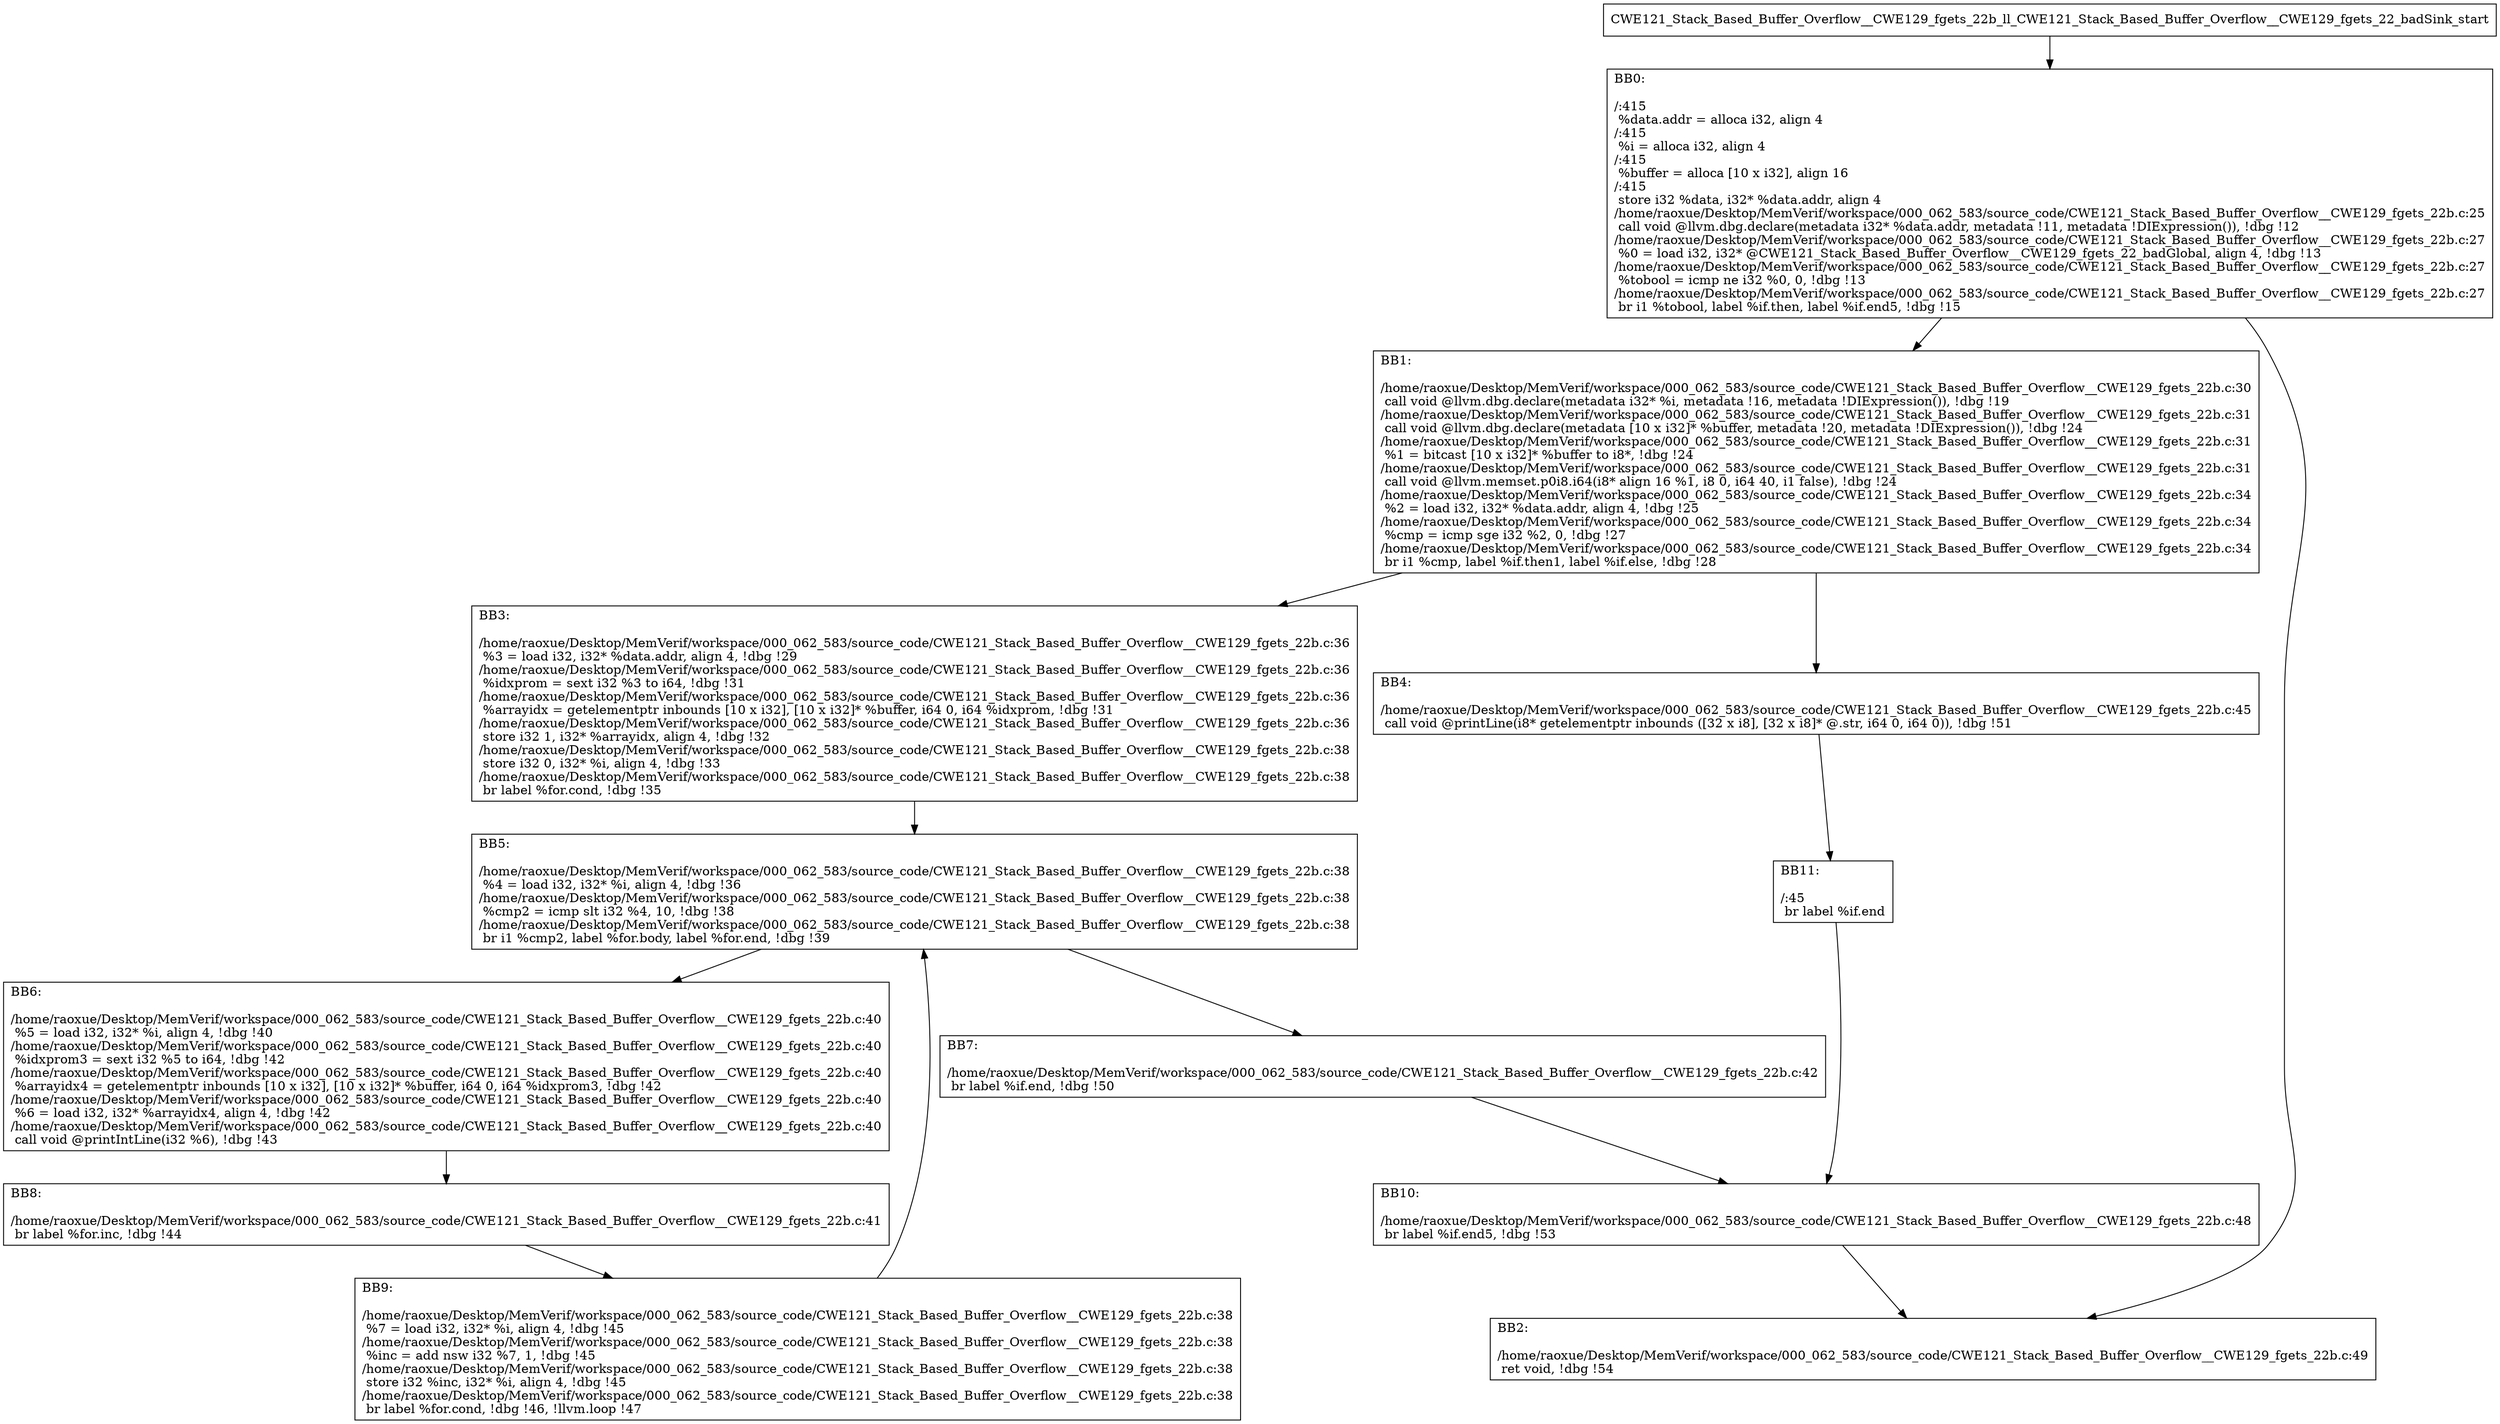 digraph "CFG for'CWE121_Stack_Based_Buffer_Overflow__CWE129_fgets_22b_ll_CWE121_Stack_Based_Buffer_Overflow__CWE129_fgets_22_badSink' function" {
	BBCWE121_Stack_Based_Buffer_Overflow__CWE129_fgets_22b_ll_CWE121_Stack_Based_Buffer_Overflow__CWE129_fgets_22_badSink_start[shape=record,label="{CWE121_Stack_Based_Buffer_Overflow__CWE129_fgets_22b_ll_CWE121_Stack_Based_Buffer_Overflow__CWE129_fgets_22_badSink_start}"];
	BBCWE121_Stack_Based_Buffer_Overflow__CWE129_fgets_22b_ll_CWE121_Stack_Based_Buffer_Overflow__CWE129_fgets_22_badSink_start-> CWE121_Stack_Based_Buffer_Overflow__CWE129_fgets_22b_ll_CWE121_Stack_Based_Buffer_Overflow__CWE129_fgets_22_badSinkBB0;
	CWE121_Stack_Based_Buffer_Overflow__CWE129_fgets_22b_ll_CWE121_Stack_Based_Buffer_Overflow__CWE129_fgets_22_badSinkBB0 [shape=record, label="{BB0:\l\l/:415\l
  %data.addr = alloca i32, align 4\l
/:415\l
  %i = alloca i32, align 4\l
/:415\l
  %buffer = alloca [10 x i32], align 16\l
/:415\l
  store i32 %data, i32* %data.addr, align 4\l
/home/raoxue/Desktop/MemVerif/workspace/000_062_583/source_code/CWE121_Stack_Based_Buffer_Overflow__CWE129_fgets_22b.c:25\l
  call void @llvm.dbg.declare(metadata i32* %data.addr, metadata !11, metadata !DIExpression()), !dbg !12\l
/home/raoxue/Desktop/MemVerif/workspace/000_062_583/source_code/CWE121_Stack_Based_Buffer_Overflow__CWE129_fgets_22b.c:27\l
  %0 = load i32, i32* @CWE121_Stack_Based_Buffer_Overflow__CWE129_fgets_22_badGlobal, align 4, !dbg !13\l
/home/raoxue/Desktop/MemVerif/workspace/000_062_583/source_code/CWE121_Stack_Based_Buffer_Overflow__CWE129_fgets_22b.c:27\l
  %tobool = icmp ne i32 %0, 0, !dbg !13\l
/home/raoxue/Desktop/MemVerif/workspace/000_062_583/source_code/CWE121_Stack_Based_Buffer_Overflow__CWE129_fgets_22b.c:27\l
  br i1 %tobool, label %if.then, label %if.end5, !dbg !15\l
}"];
	CWE121_Stack_Based_Buffer_Overflow__CWE129_fgets_22b_ll_CWE121_Stack_Based_Buffer_Overflow__CWE129_fgets_22_badSinkBB0-> CWE121_Stack_Based_Buffer_Overflow__CWE129_fgets_22b_ll_CWE121_Stack_Based_Buffer_Overflow__CWE129_fgets_22_badSinkBB1;
	CWE121_Stack_Based_Buffer_Overflow__CWE129_fgets_22b_ll_CWE121_Stack_Based_Buffer_Overflow__CWE129_fgets_22_badSinkBB0-> CWE121_Stack_Based_Buffer_Overflow__CWE129_fgets_22b_ll_CWE121_Stack_Based_Buffer_Overflow__CWE129_fgets_22_badSinkBB2;
	CWE121_Stack_Based_Buffer_Overflow__CWE129_fgets_22b_ll_CWE121_Stack_Based_Buffer_Overflow__CWE129_fgets_22_badSinkBB1 [shape=record, label="{BB1:\l\l/home/raoxue/Desktop/MemVerif/workspace/000_062_583/source_code/CWE121_Stack_Based_Buffer_Overflow__CWE129_fgets_22b.c:30\l
  call void @llvm.dbg.declare(metadata i32* %i, metadata !16, metadata !DIExpression()), !dbg !19\l
/home/raoxue/Desktop/MemVerif/workspace/000_062_583/source_code/CWE121_Stack_Based_Buffer_Overflow__CWE129_fgets_22b.c:31\l
  call void @llvm.dbg.declare(metadata [10 x i32]* %buffer, metadata !20, metadata !DIExpression()), !dbg !24\l
/home/raoxue/Desktop/MemVerif/workspace/000_062_583/source_code/CWE121_Stack_Based_Buffer_Overflow__CWE129_fgets_22b.c:31\l
  %1 = bitcast [10 x i32]* %buffer to i8*, !dbg !24\l
/home/raoxue/Desktop/MemVerif/workspace/000_062_583/source_code/CWE121_Stack_Based_Buffer_Overflow__CWE129_fgets_22b.c:31\l
  call void @llvm.memset.p0i8.i64(i8* align 16 %1, i8 0, i64 40, i1 false), !dbg !24\l
/home/raoxue/Desktop/MemVerif/workspace/000_062_583/source_code/CWE121_Stack_Based_Buffer_Overflow__CWE129_fgets_22b.c:34\l
  %2 = load i32, i32* %data.addr, align 4, !dbg !25\l
/home/raoxue/Desktop/MemVerif/workspace/000_062_583/source_code/CWE121_Stack_Based_Buffer_Overflow__CWE129_fgets_22b.c:34\l
  %cmp = icmp sge i32 %2, 0, !dbg !27\l
/home/raoxue/Desktop/MemVerif/workspace/000_062_583/source_code/CWE121_Stack_Based_Buffer_Overflow__CWE129_fgets_22b.c:34\l
  br i1 %cmp, label %if.then1, label %if.else, !dbg !28\l
}"];
	CWE121_Stack_Based_Buffer_Overflow__CWE129_fgets_22b_ll_CWE121_Stack_Based_Buffer_Overflow__CWE129_fgets_22_badSinkBB1-> CWE121_Stack_Based_Buffer_Overflow__CWE129_fgets_22b_ll_CWE121_Stack_Based_Buffer_Overflow__CWE129_fgets_22_badSinkBB3;
	CWE121_Stack_Based_Buffer_Overflow__CWE129_fgets_22b_ll_CWE121_Stack_Based_Buffer_Overflow__CWE129_fgets_22_badSinkBB1-> CWE121_Stack_Based_Buffer_Overflow__CWE129_fgets_22b_ll_CWE121_Stack_Based_Buffer_Overflow__CWE129_fgets_22_badSinkBB4;
	CWE121_Stack_Based_Buffer_Overflow__CWE129_fgets_22b_ll_CWE121_Stack_Based_Buffer_Overflow__CWE129_fgets_22_badSinkBB3 [shape=record, label="{BB3:\l\l/home/raoxue/Desktop/MemVerif/workspace/000_062_583/source_code/CWE121_Stack_Based_Buffer_Overflow__CWE129_fgets_22b.c:36\l
  %3 = load i32, i32* %data.addr, align 4, !dbg !29\l
/home/raoxue/Desktop/MemVerif/workspace/000_062_583/source_code/CWE121_Stack_Based_Buffer_Overflow__CWE129_fgets_22b.c:36\l
  %idxprom = sext i32 %3 to i64, !dbg !31\l
/home/raoxue/Desktop/MemVerif/workspace/000_062_583/source_code/CWE121_Stack_Based_Buffer_Overflow__CWE129_fgets_22b.c:36\l
  %arrayidx = getelementptr inbounds [10 x i32], [10 x i32]* %buffer, i64 0, i64 %idxprom, !dbg !31\l
/home/raoxue/Desktop/MemVerif/workspace/000_062_583/source_code/CWE121_Stack_Based_Buffer_Overflow__CWE129_fgets_22b.c:36\l
  store i32 1, i32* %arrayidx, align 4, !dbg !32\l
/home/raoxue/Desktop/MemVerif/workspace/000_062_583/source_code/CWE121_Stack_Based_Buffer_Overflow__CWE129_fgets_22b.c:38\l
  store i32 0, i32* %i, align 4, !dbg !33\l
/home/raoxue/Desktop/MemVerif/workspace/000_062_583/source_code/CWE121_Stack_Based_Buffer_Overflow__CWE129_fgets_22b.c:38\l
  br label %for.cond, !dbg !35\l
}"];
	CWE121_Stack_Based_Buffer_Overflow__CWE129_fgets_22b_ll_CWE121_Stack_Based_Buffer_Overflow__CWE129_fgets_22_badSinkBB3-> CWE121_Stack_Based_Buffer_Overflow__CWE129_fgets_22b_ll_CWE121_Stack_Based_Buffer_Overflow__CWE129_fgets_22_badSinkBB5;
	CWE121_Stack_Based_Buffer_Overflow__CWE129_fgets_22b_ll_CWE121_Stack_Based_Buffer_Overflow__CWE129_fgets_22_badSinkBB5 [shape=record, label="{BB5:\l\l/home/raoxue/Desktop/MemVerif/workspace/000_062_583/source_code/CWE121_Stack_Based_Buffer_Overflow__CWE129_fgets_22b.c:38\l
  %4 = load i32, i32* %i, align 4, !dbg !36\l
/home/raoxue/Desktop/MemVerif/workspace/000_062_583/source_code/CWE121_Stack_Based_Buffer_Overflow__CWE129_fgets_22b.c:38\l
  %cmp2 = icmp slt i32 %4, 10, !dbg !38\l
/home/raoxue/Desktop/MemVerif/workspace/000_062_583/source_code/CWE121_Stack_Based_Buffer_Overflow__CWE129_fgets_22b.c:38\l
  br i1 %cmp2, label %for.body, label %for.end, !dbg !39\l
}"];
	CWE121_Stack_Based_Buffer_Overflow__CWE129_fgets_22b_ll_CWE121_Stack_Based_Buffer_Overflow__CWE129_fgets_22_badSinkBB5-> CWE121_Stack_Based_Buffer_Overflow__CWE129_fgets_22b_ll_CWE121_Stack_Based_Buffer_Overflow__CWE129_fgets_22_badSinkBB6;
	CWE121_Stack_Based_Buffer_Overflow__CWE129_fgets_22b_ll_CWE121_Stack_Based_Buffer_Overflow__CWE129_fgets_22_badSinkBB5-> CWE121_Stack_Based_Buffer_Overflow__CWE129_fgets_22b_ll_CWE121_Stack_Based_Buffer_Overflow__CWE129_fgets_22_badSinkBB7;
	CWE121_Stack_Based_Buffer_Overflow__CWE129_fgets_22b_ll_CWE121_Stack_Based_Buffer_Overflow__CWE129_fgets_22_badSinkBB6 [shape=record, label="{BB6:\l\l/home/raoxue/Desktop/MemVerif/workspace/000_062_583/source_code/CWE121_Stack_Based_Buffer_Overflow__CWE129_fgets_22b.c:40\l
  %5 = load i32, i32* %i, align 4, !dbg !40\l
/home/raoxue/Desktop/MemVerif/workspace/000_062_583/source_code/CWE121_Stack_Based_Buffer_Overflow__CWE129_fgets_22b.c:40\l
  %idxprom3 = sext i32 %5 to i64, !dbg !42\l
/home/raoxue/Desktop/MemVerif/workspace/000_062_583/source_code/CWE121_Stack_Based_Buffer_Overflow__CWE129_fgets_22b.c:40\l
  %arrayidx4 = getelementptr inbounds [10 x i32], [10 x i32]* %buffer, i64 0, i64 %idxprom3, !dbg !42\l
/home/raoxue/Desktop/MemVerif/workspace/000_062_583/source_code/CWE121_Stack_Based_Buffer_Overflow__CWE129_fgets_22b.c:40\l
  %6 = load i32, i32* %arrayidx4, align 4, !dbg !42\l
/home/raoxue/Desktop/MemVerif/workspace/000_062_583/source_code/CWE121_Stack_Based_Buffer_Overflow__CWE129_fgets_22b.c:40\l
  call void @printIntLine(i32 %6), !dbg !43\l
}"];
	CWE121_Stack_Based_Buffer_Overflow__CWE129_fgets_22b_ll_CWE121_Stack_Based_Buffer_Overflow__CWE129_fgets_22_badSinkBB6-> CWE121_Stack_Based_Buffer_Overflow__CWE129_fgets_22b_ll_CWE121_Stack_Based_Buffer_Overflow__CWE129_fgets_22_badSinkBB8;
	CWE121_Stack_Based_Buffer_Overflow__CWE129_fgets_22b_ll_CWE121_Stack_Based_Buffer_Overflow__CWE129_fgets_22_badSinkBB8 [shape=record, label="{BB8:\l\l/home/raoxue/Desktop/MemVerif/workspace/000_062_583/source_code/CWE121_Stack_Based_Buffer_Overflow__CWE129_fgets_22b.c:41\l
  br label %for.inc, !dbg !44\l
}"];
	CWE121_Stack_Based_Buffer_Overflow__CWE129_fgets_22b_ll_CWE121_Stack_Based_Buffer_Overflow__CWE129_fgets_22_badSinkBB8-> CWE121_Stack_Based_Buffer_Overflow__CWE129_fgets_22b_ll_CWE121_Stack_Based_Buffer_Overflow__CWE129_fgets_22_badSinkBB9;
	CWE121_Stack_Based_Buffer_Overflow__CWE129_fgets_22b_ll_CWE121_Stack_Based_Buffer_Overflow__CWE129_fgets_22_badSinkBB9 [shape=record, label="{BB9:\l\l/home/raoxue/Desktop/MemVerif/workspace/000_062_583/source_code/CWE121_Stack_Based_Buffer_Overflow__CWE129_fgets_22b.c:38\l
  %7 = load i32, i32* %i, align 4, !dbg !45\l
/home/raoxue/Desktop/MemVerif/workspace/000_062_583/source_code/CWE121_Stack_Based_Buffer_Overflow__CWE129_fgets_22b.c:38\l
  %inc = add nsw i32 %7, 1, !dbg !45\l
/home/raoxue/Desktop/MemVerif/workspace/000_062_583/source_code/CWE121_Stack_Based_Buffer_Overflow__CWE129_fgets_22b.c:38\l
  store i32 %inc, i32* %i, align 4, !dbg !45\l
/home/raoxue/Desktop/MemVerif/workspace/000_062_583/source_code/CWE121_Stack_Based_Buffer_Overflow__CWE129_fgets_22b.c:38\l
  br label %for.cond, !dbg !46, !llvm.loop !47\l
}"];
	CWE121_Stack_Based_Buffer_Overflow__CWE129_fgets_22b_ll_CWE121_Stack_Based_Buffer_Overflow__CWE129_fgets_22_badSinkBB9-> CWE121_Stack_Based_Buffer_Overflow__CWE129_fgets_22b_ll_CWE121_Stack_Based_Buffer_Overflow__CWE129_fgets_22_badSinkBB5;
	CWE121_Stack_Based_Buffer_Overflow__CWE129_fgets_22b_ll_CWE121_Stack_Based_Buffer_Overflow__CWE129_fgets_22_badSinkBB7 [shape=record, label="{BB7:\l\l/home/raoxue/Desktop/MemVerif/workspace/000_062_583/source_code/CWE121_Stack_Based_Buffer_Overflow__CWE129_fgets_22b.c:42\l
  br label %if.end, !dbg !50\l
}"];
	CWE121_Stack_Based_Buffer_Overflow__CWE129_fgets_22b_ll_CWE121_Stack_Based_Buffer_Overflow__CWE129_fgets_22_badSinkBB7-> CWE121_Stack_Based_Buffer_Overflow__CWE129_fgets_22b_ll_CWE121_Stack_Based_Buffer_Overflow__CWE129_fgets_22_badSinkBB10;
	CWE121_Stack_Based_Buffer_Overflow__CWE129_fgets_22b_ll_CWE121_Stack_Based_Buffer_Overflow__CWE129_fgets_22_badSinkBB4 [shape=record, label="{BB4:\l\l/home/raoxue/Desktop/MemVerif/workspace/000_062_583/source_code/CWE121_Stack_Based_Buffer_Overflow__CWE129_fgets_22b.c:45\l
  call void @printLine(i8* getelementptr inbounds ([32 x i8], [32 x i8]* @.str, i64 0, i64 0)), !dbg !51\l
}"];
	CWE121_Stack_Based_Buffer_Overflow__CWE129_fgets_22b_ll_CWE121_Stack_Based_Buffer_Overflow__CWE129_fgets_22_badSinkBB4-> CWE121_Stack_Based_Buffer_Overflow__CWE129_fgets_22b_ll_CWE121_Stack_Based_Buffer_Overflow__CWE129_fgets_22_badSinkBB11;
	CWE121_Stack_Based_Buffer_Overflow__CWE129_fgets_22b_ll_CWE121_Stack_Based_Buffer_Overflow__CWE129_fgets_22_badSinkBB11 [shape=record, label="{BB11:\l\l/:45\l
  br label %if.end\l
}"];
	CWE121_Stack_Based_Buffer_Overflow__CWE129_fgets_22b_ll_CWE121_Stack_Based_Buffer_Overflow__CWE129_fgets_22_badSinkBB11-> CWE121_Stack_Based_Buffer_Overflow__CWE129_fgets_22b_ll_CWE121_Stack_Based_Buffer_Overflow__CWE129_fgets_22_badSinkBB10;
	CWE121_Stack_Based_Buffer_Overflow__CWE129_fgets_22b_ll_CWE121_Stack_Based_Buffer_Overflow__CWE129_fgets_22_badSinkBB10 [shape=record, label="{BB10:\l\l/home/raoxue/Desktop/MemVerif/workspace/000_062_583/source_code/CWE121_Stack_Based_Buffer_Overflow__CWE129_fgets_22b.c:48\l
  br label %if.end5, !dbg !53\l
}"];
	CWE121_Stack_Based_Buffer_Overflow__CWE129_fgets_22b_ll_CWE121_Stack_Based_Buffer_Overflow__CWE129_fgets_22_badSinkBB10-> CWE121_Stack_Based_Buffer_Overflow__CWE129_fgets_22b_ll_CWE121_Stack_Based_Buffer_Overflow__CWE129_fgets_22_badSinkBB2;
	CWE121_Stack_Based_Buffer_Overflow__CWE129_fgets_22b_ll_CWE121_Stack_Based_Buffer_Overflow__CWE129_fgets_22_badSinkBB2 [shape=record, label="{BB2:\l\l/home/raoxue/Desktop/MemVerif/workspace/000_062_583/source_code/CWE121_Stack_Based_Buffer_Overflow__CWE129_fgets_22b.c:49\l
  ret void, !dbg !54\l
}"];
}

